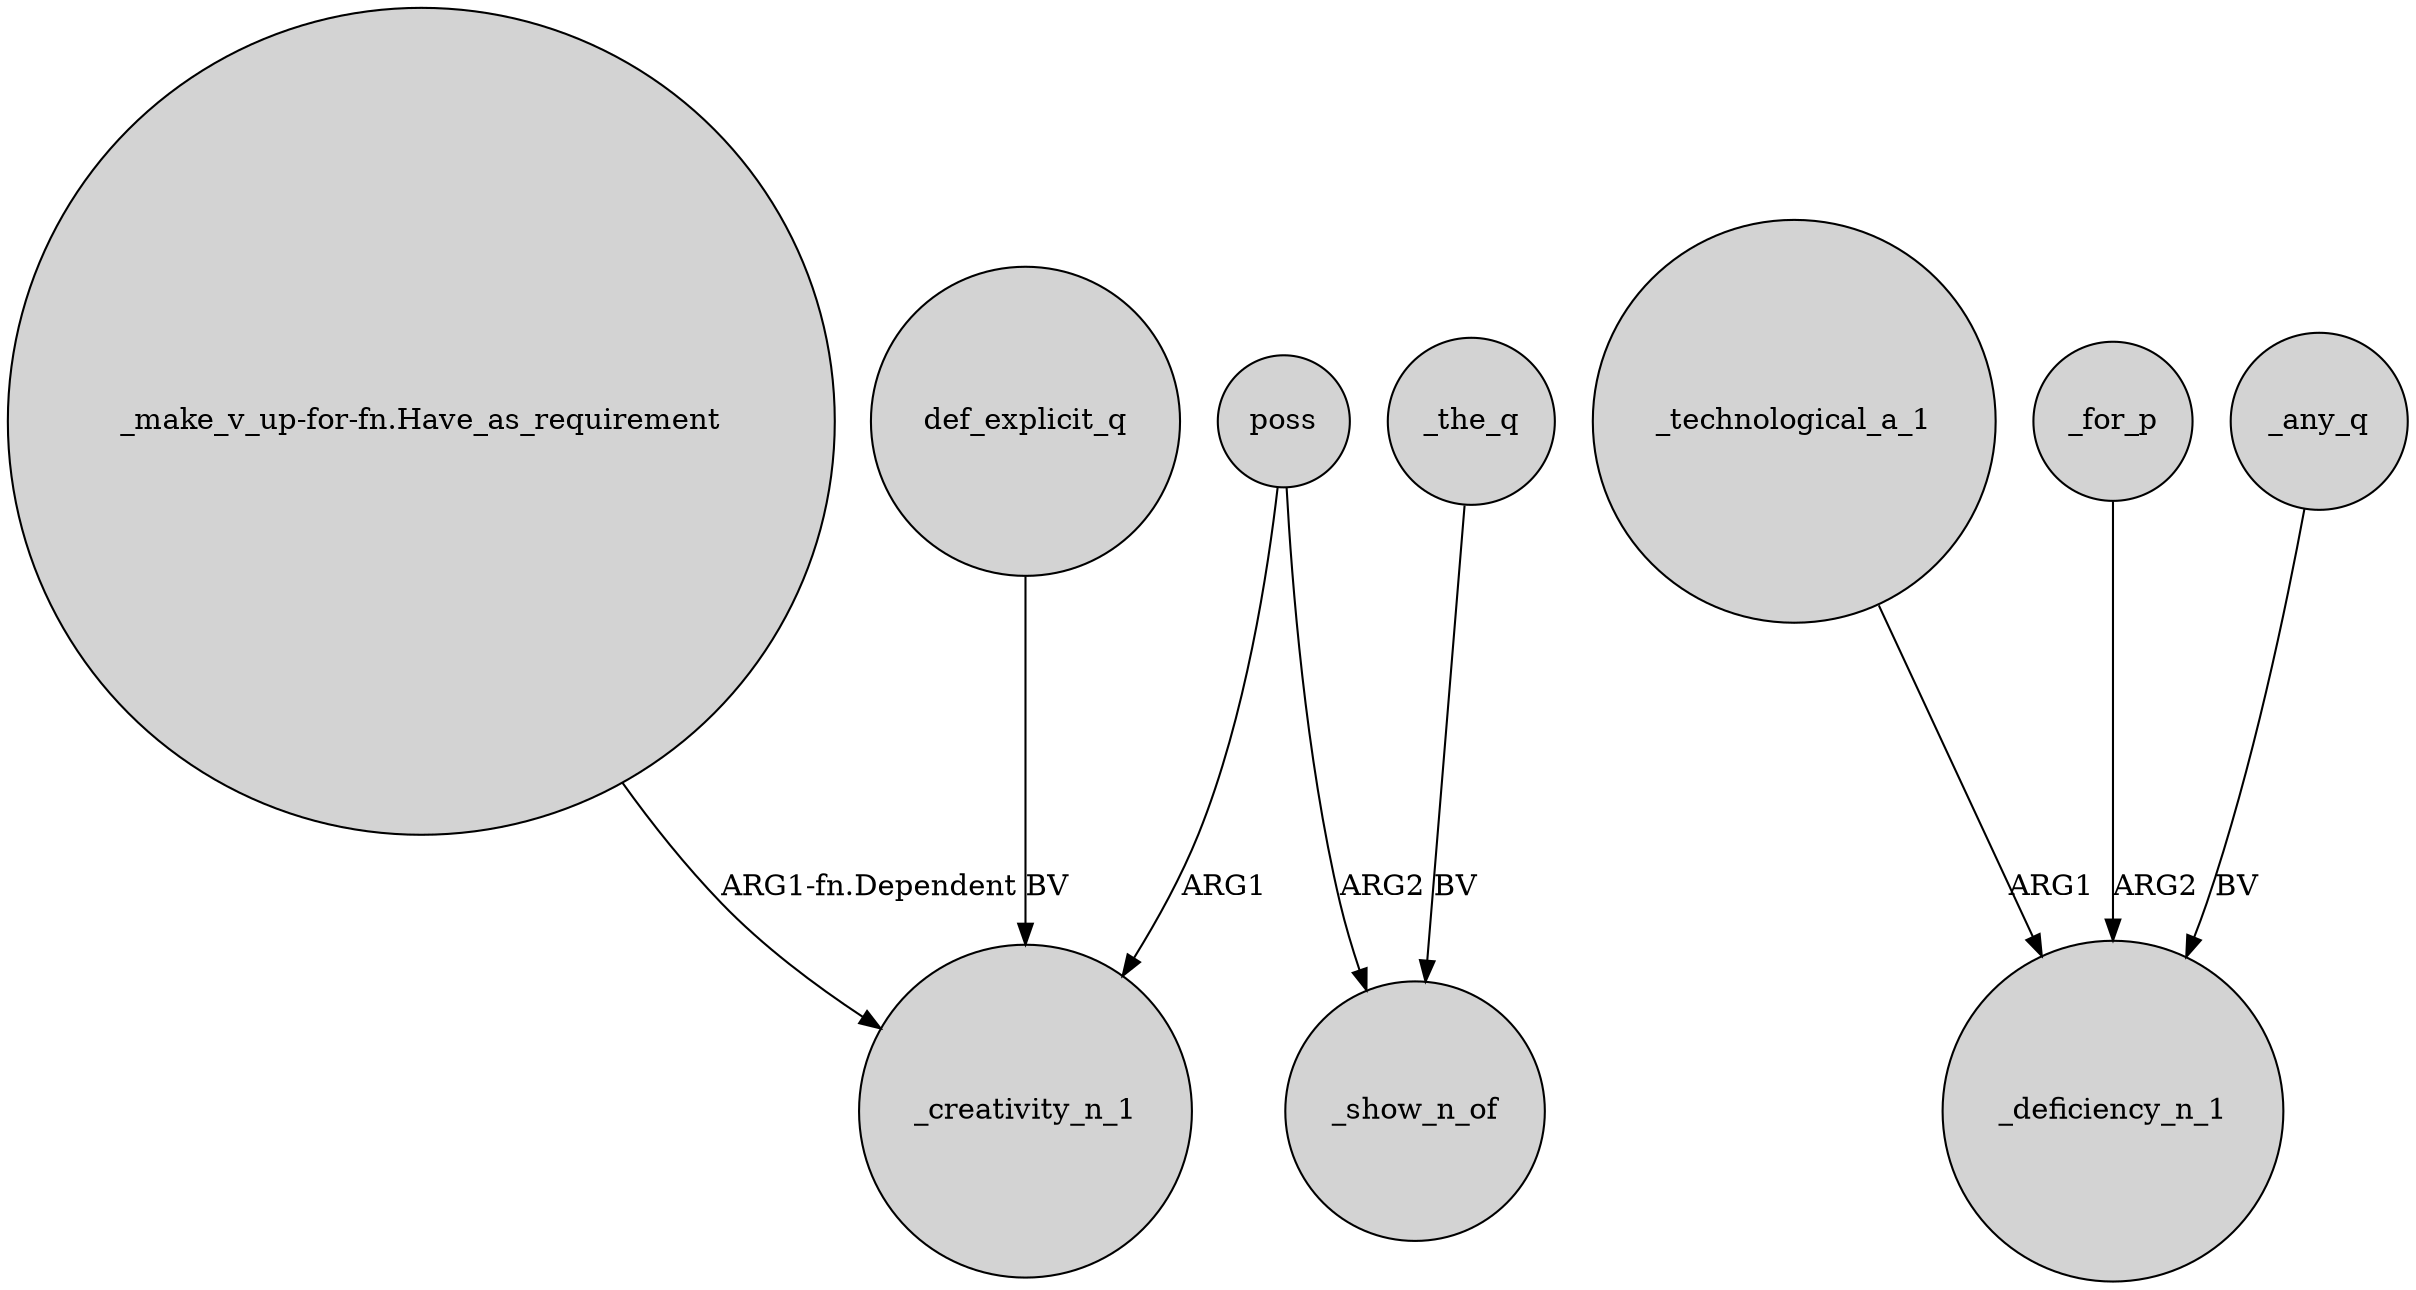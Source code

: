 digraph {
	node [shape=circle style=filled]
	poss -> _creativity_n_1 [label=ARG1]
	_technological_a_1 -> _deficiency_n_1 [label=ARG1]
	_the_q -> _show_n_of [label=BV]
	"_make_v_up-for-fn.Have_as_requirement" -> _creativity_n_1 [label="ARG1-fn.Dependent"]
	poss -> _show_n_of [label=ARG2]
	_for_p -> _deficiency_n_1 [label=ARG2]
	def_explicit_q -> _creativity_n_1 [label=BV]
	_any_q -> _deficiency_n_1 [label=BV]
}
